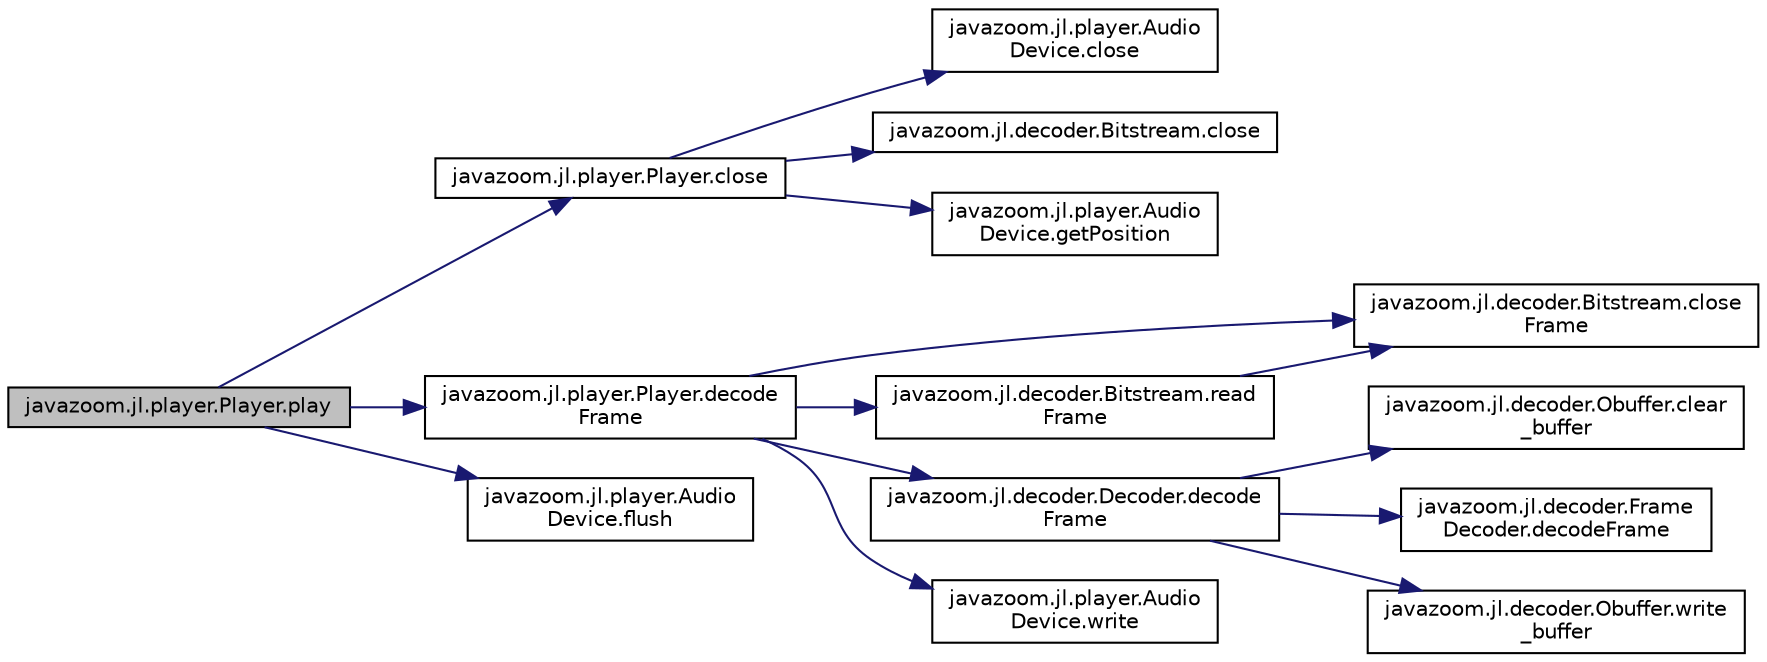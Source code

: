 digraph "javazoom.jl.player.Player.play"
{
 // LATEX_PDF_SIZE
  edge [fontname="Helvetica",fontsize="10",labelfontname="Helvetica",labelfontsize="10"];
  node [fontname="Helvetica",fontsize="10",shape=record];
  rankdir="LR";
  Node1 [label="javazoom.jl.player.Player.play",height=0.2,width=0.4,color="black", fillcolor="grey75", style="filled", fontcolor="black",tooltip=" "];
  Node1 -> Node2 [color="midnightblue",fontsize="10",style="solid"];
  Node2 [label="javazoom.jl.player.Player.close",height=0.2,width=0.4,color="black", fillcolor="white", style="filled",URL="$classjavazoom_1_1jl_1_1player_1_1_player.html#a98bef22e9eaa9747da75fa0fe5abb185",tooltip=" "];
  Node2 -> Node3 [color="midnightblue",fontsize="10",style="solid"];
  Node3 [label="javazoom.jl.player.Audio\lDevice.close",height=0.2,width=0.4,color="black", fillcolor="white", style="filled",URL="$interfacejavazoom_1_1jl_1_1player_1_1_audio_device.html#ad6d5b091ed6fa725a3315fd69be462d5",tooltip=" "];
  Node2 -> Node4 [color="midnightblue",fontsize="10",style="solid"];
  Node4 [label="javazoom.jl.decoder.Bitstream.close",height=0.2,width=0.4,color="black", fillcolor="white", style="filled",URL="$classjavazoom_1_1jl_1_1decoder_1_1_bitstream.html#a45f442bdb0af7c3a4b06ad0ccb7a5b08",tooltip=" "];
  Node2 -> Node5 [color="midnightblue",fontsize="10",style="solid"];
  Node5 [label="javazoom.jl.player.Audio\lDevice.getPosition",height=0.2,width=0.4,color="black", fillcolor="white", style="filled",URL="$interfacejavazoom_1_1jl_1_1player_1_1_audio_device.html#a81e423237692d65a44ac2106419c41b3",tooltip=" "];
  Node1 -> Node6 [color="midnightblue",fontsize="10",style="solid"];
  Node6 [label="javazoom.jl.player.Player.decode\lFrame",height=0.2,width=0.4,color="black", fillcolor="white", style="filled",URL="$classjavazoom_1_1jl_1_1player_1_1_player.html#a8c26a0e781076878510f5150d13978a3",tooltip=" "];
  Node6 -> Node7 [color="midnightblue",fontsize="10",style="solid"];
  Node7 [label="javazoom.jl.decoder.Bitstream.close\lFrame",height=0.2,width=0.4,color="black", fillcolor="white", style="filled",URL="$classjavazoom_1_1jl_1_1decoder_1_1_bitstream.html#a993cbed0fc86ee27eb4810e2cd8279fb",tooltip=" "];
  Node6 -> Node8 [color="midnightblue",fontsize="10",style="solid"];
  Node8 [label="javazoom.jl.decoder.Decoder.decode\lFrame",height=0.2,width=0.4,color="black", fillcolor="white", style="filled",URL="$classjavazoom_1_1jl_1_1decoder_1_1_decoder.html#a46c561acc8f6c2b99beeda78fd241979",tooltip=" "];
  Node8 -> Node9 [color="midnightblue",fontsize="10",style="solid"];
  Node9 [label="javazoom.jl.decoder.Obuffer.clear\l_buffer",height=0.2,width=0.4,color="black", fillcolor="white", style="filled",URL="$classjavazoom_1_1jl_1_1decoder_1_1_obuffer.html#ae799cf5c89ada311bef08ac1ed730199",tooltip=" "];
  Node8 -> Node10 [color="midnightblue",fontsize="10",style="solid"];
  Node10 [label="javazoom.jl.decoder.Frame\lDecoder.decodeFrame",height=0.2,width=0.4,color="black", fillcolor="white", style="filled",URL="$interfacejavazoom_1_1jl_1_1decoder_1_1_frame_decoder.html#a09c71574801d11540f0bfa86d3b540db",tooltip=" "];
  Node8 -> Node11 [color="midnightblue",fontsize="10",style="solid"];
  Node11 [label="javazoom.jl.decoder.Obuffer.write\l_buffer",height=0.2,width=0.4,color="black", fillcolor="white", style="filled",URL="$classjavazoom_1_1jl_1_1decoder_1_1_obuffer.html#aee6afe0237c62a83f055a685baad7425",tooltip=" "];
  Node6 -> Node12 [color="midnightblue",fontsize="10",style="solid"];
  Node12 [label="javazoom.jl.decoder.Bitstream.read\lFrame",height=0.2,width=0.4,color="black", fillcolor="white", style="filled",URL="$classjavazoom_1_1jl_1_1decoder_1_1_bitstream.html#aac55d95385e4b3c9e2e84eb31213c9bb",tooltip=" "];
  Node12 -> Node7 [color="midnightblue",fontsize="10",style="solid"];
  Node6 -> Node13 [color="midnightblue",fontsize="10",style="solid"];
  Node13 [label="javazoom.jl.player.Audio\lDevice.write",height=0.2,width=0.4,color="black", fillcolor="white", style="filled",URL="$interfacejavazoom_1_1jl_1_1player_1_1_audio_device.html#a5e3f4e6b862a89b2bb948222d2ee6a74",tooltip=" "];
  Node1 -> Node14 [color="midnightblue",fontsize="10",style="solid"];
  Node14 [label="javazoom.jl.player.Audio\lDevice.flush",height=0.2,width=0.4,color="black", fillcolor="white", style="filled",URL="$interfacejavazoom_1_1jl_1_1player_1_1_audio_device.html#a49704544acddbfede0212eff4c29f8f9",tooltip=" "];
}
